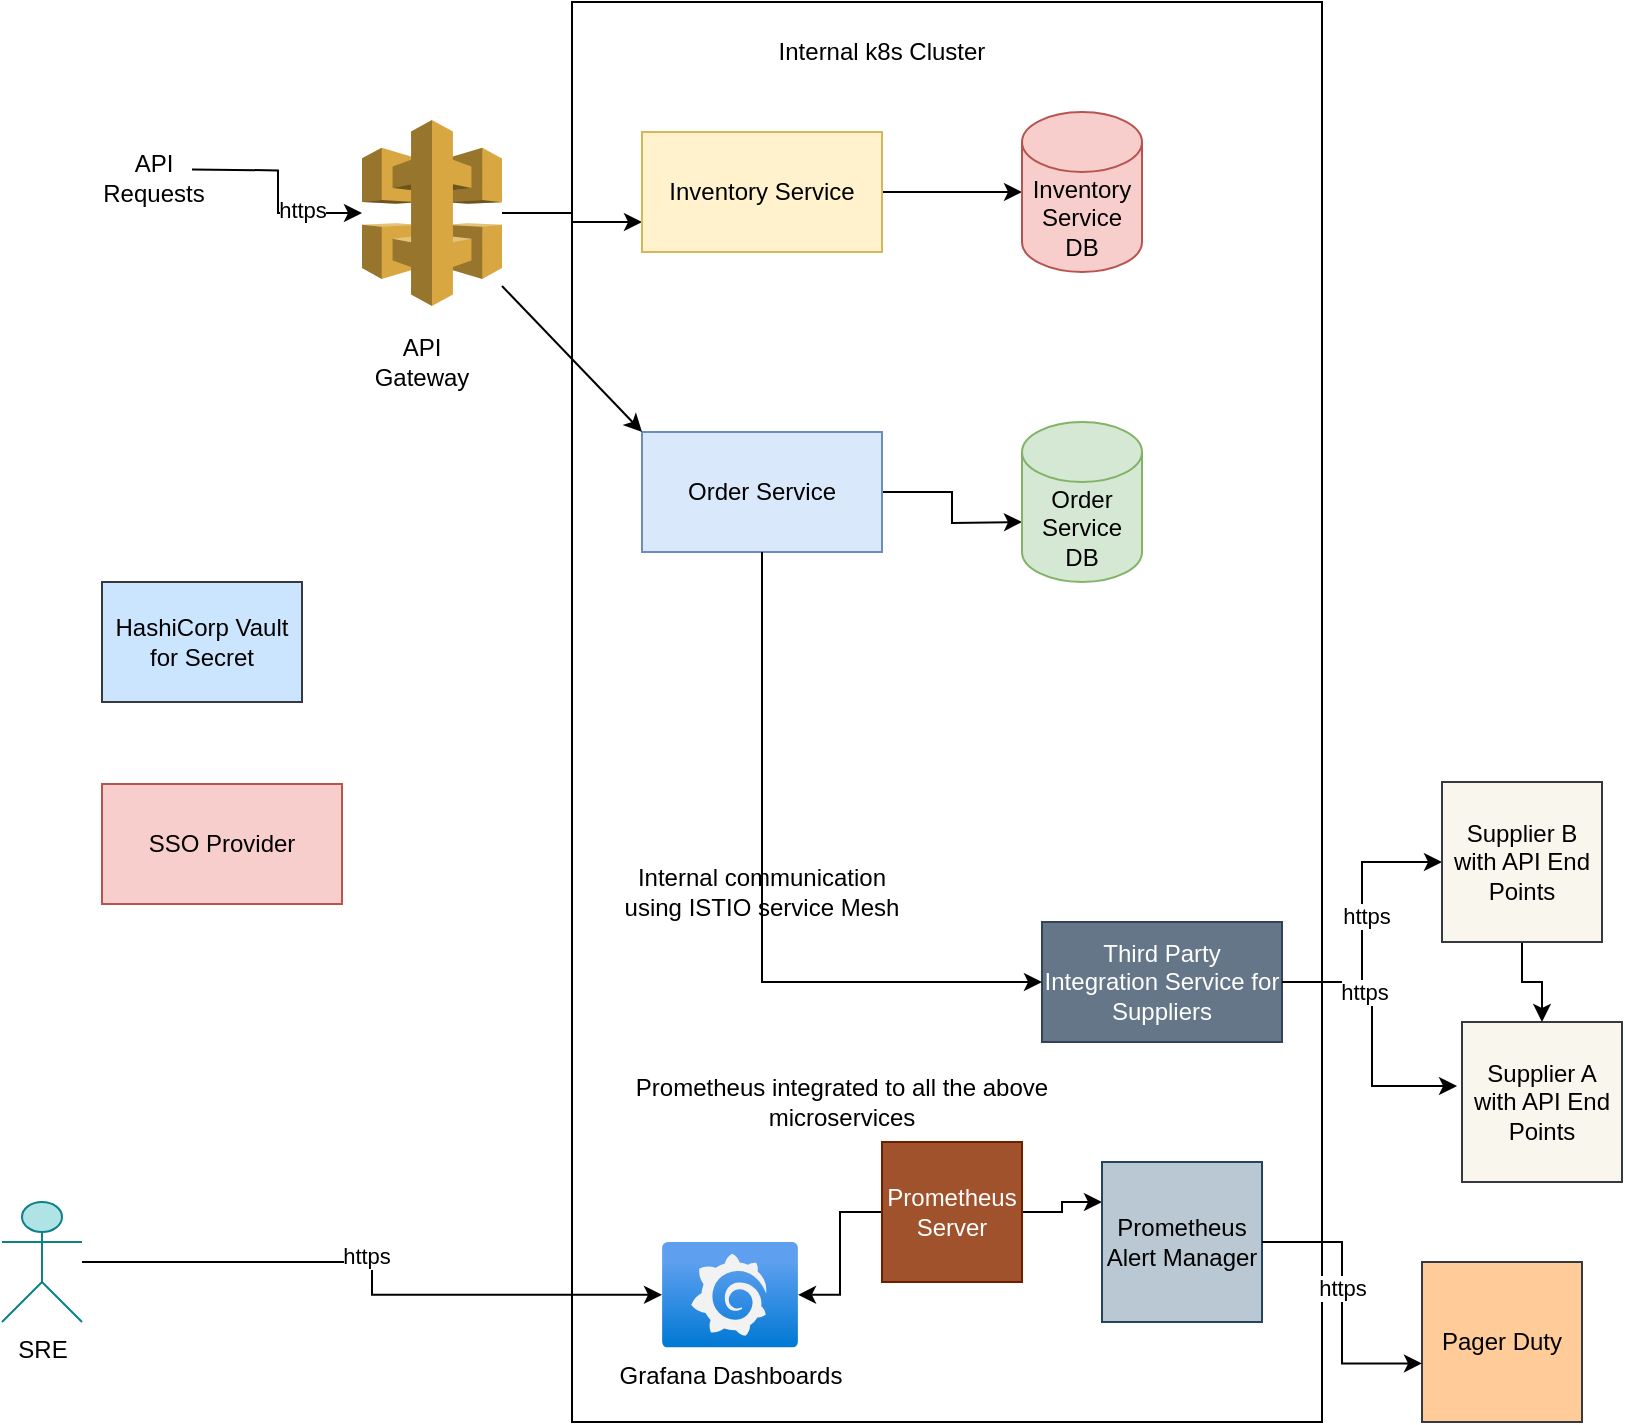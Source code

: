 <mxfile version="24.6.5" type="device">
  <diagram name="Page-1" id="Sq121gSdI1eaLHF-yedV">
    <mxGraphModel dx="1730" dy="434" grid="1" gridSize="10" guides="1" tooltips="1" connect="1" arrows="1" fold="1" page="1" pageScale="1" pageWidth="850" pageHeight="1100" background="#ffffff" math="0" shadow="0">
      <root>
        <mxCell id="0" />
        <mxCell id="1" parent="0" />
        <mxCell id="BBSbf0idhuolhISf7z3k-26" value="" style="rounded=0;whiteSpace=wrap;html=1;" parent="1" vertex="1">
          <mxGeometry x="-545" width="375" height="710" as="geometry" />
        </mxCell>
        <mxCell id="BBSbf0idhuolhISf7z3k-48" style="edgeStyle=orthogonalEdgeStyle;rounded=0;orthogonalLoop=1;jettySize=auto;html=1;" parent="1" target="BBSbf0idhuolhISf7z3k-7" edge="1">
          <mxGeometry relative="1" as="geometry">
            <mxPoint x="-735" y="83.7" as="sourcePoint" />
          </mxGeometry>
        </mxCell>
        <mxCell id="BBSbf0idhuolhISf7z3k-61" value="https" style="edgeLabel;html=1;align=center;verticalAlign=middle;resizable=0;points=[];" parent="BBSbf0idhuolhISf7z3k-48" vertex="1" connectable="0">
          <mxGeometry x="0.415" y="2" relative="1" as="geometry">
            <mxPoint x="1" as="offset" />
          </mxGeometry>
        </mxCell>
        <mxCell id="BBSbf0idhuolhISf7z3k-5" value="API Requests" style="text;html=1;align=center;verticalAlign=middle;whiteSpace=wrap;rounded=0;" parent="1" vertex="1">
          <mxGeometry x="-784" y="73" width="60" height="30" as="geometry" />
        </mxCell>
        <mxCell id="BBSbf0idhuolhISf7z3k-47" style="edgeStyle=orthogonalEdgeStyle;rounded=0;orthogonalLoop=1;jettySize=auto;html=1;entryX=0;entryY=0.75;entryDx=0;entryDy=0;" parent="1" source="BBSbf0idhuolhISf7z3k-7" target="BBSbf0idhuolhISf7z3k-9" edge="1">
          <mxGeometry relative="1" as="geometry" />
        </mxCell>
        <mxCell id="BBSbf0idhuolhISf7z3k-7" value="" style="outlineConnect=0;dashed=0;verticalLabelPosition=bottom;verticalAlign=top;align=center;html=1;shape=mxgraph.aws3.api_gateway;fillColor=#D9A741;gradientColor=none;" parent="1" vertex="1">
          <mxGeometry x="-650" y="59" width="70" height="93" as="geometry" />
        </mxCell>
        <mxCell id="BBSbf0idhuolhISf7z3k-8" value="API Gateway" style="text;html=1;align=center;verticalAlign=middle;whiteSpace=wrap;rounded=0;" parent="1" vertex="1">
          <mxGeometry x="-650" y="165" width="60" height="30" as="geometry" />
        </mxCell>
        <mxCell id="BBSbf0idhuolhISf7z3k-45" style="edgeStyle=orthogonalEdgeStyle;rounded=0;orthogonalLoop=1;jettySize=auto;html=1;" parent="1" source="BBSbf0idhuolhISf7z3k-9" edge="1">
          <mxGeometry relative="1" as="geometry">
            <mxPoint x="-320" y="95" as="targetPoint" />
          </mxGeometry>
        </mxCell>
        <mxCell id="BBSbf0idhuolhISf7z3k-9" value="Inventory Service" style="rounded=0;whiteSpace=wrap;html=1;fillColor=#fff2cc;strokeColor=#d6b656;" parent="1" vertex="1">
          <mxGeometry x="-510" y="65" width="120" height="60" as="geometry" />
        </mxCell>
        <mxCell id="BBSbf0idhuolhISf7z3k-52" style="edgeStyle=orthogonalEdgeStyle;rounded=0;orthogonalLoop=1;jettySize=auto;html=1;entryX=0;entryY=0.75;entryDx=0;entryDy=0;" parent="1" source="BBSbf0idhuolhISf7z3k-18" edge="1">
          <mxGeometry relative="1" as="geometry">
            <mxPoint x="-320" y="260" as="targetPoint" />
          </mxGeometry>
        </mxCell>
        <mxCell id="BBSbf0idhuolhISf7z3k-18" value="Order Service" style="rounded=0;whiteSpace=wrap;html=1;fillColor=#dae8fc;strokeColor=#6c8ebf;" parent="1" vertex="1">
          <mxGeometry x="-510" y="215" width="120" height="60" as="geometry" />
        </mxCell>
        <mxCell id="hgsTW5Jj8APA9lE1k1JQ-5" style="edgeStyle=orthogonalEdgeStyle;rounded=0;orthogonalLoop=1;jettySize=auto;html=1;" edge="1" parent="1" source="BBSbf0idhuolhISf7z3k-22" target="hgsTW5Jj8APA9lE1k1JQ-4">
          <mxGeometry relative="1" as="geometry" />
        </mxCell>
        <mxCell id="hgsTW5Jj8APA9lE1k1JQ-7" value="https" style="edgeLabel;html=1;align=center;verticalAlign=middle;resizable=0;points=[];" vertex="1" connectable="0" parent="hgsTW5Jj8APA9lE1k1JQ-5">
          <mxGeometry x="0.043" y="-2" relative="1" as="geometry">
            <mxPoint as="offset" />
          </mxGeometry>
        </mxCell>
        <mxCell id="BBSbf0idhuolhISf7z3k-22" value="Third Party Integration Service for Suppliers" style="rounded=0;whiteSpace=wrap;html=1;fillColor=#647687;fontColor=#ffffff;strokeColor=#314354;" parent="1" vertex="1">
          <mxGeometry x="-310" y="460" width="120" height="60" as="geometry" />
        </mxCell>
        <mxCell id="BBSbf0idhuolhISf7z3k-23" value="Supplier A with API End Points" style="whiteSpace=wrap;html=1;aspect=fixed;fillColor=#f9f7ed;strokeColor=#36393d;" parent="1" vertex="1">
          <mxGeometry x="-100" y="510" width="80" height="80" as="geometry" />
        </mxCell>
        <mxCell id="BBSbf0idhuolhISf7z3k-27" value="Internal k8s Cluster" style="text;html=1;align=center;verticalAlign=middle;whiteSpace=wrap;rounded=0;" parent="1" vertex="1">
          <mxGeometry x="-490" y="10" width="200" height="30" as="geometry" />
        </mxCell>
        <mxCell id="BBSbf0idhuolhISf7z3k-28" value="Internal communication using ISTIO service Mesh" style="text;html=1;align=center;verticalAlign=middle;whiteSpace=wrap;rounded=0;" parent="1" vertex="1">
          <mxGeometry x="-520" y="430" width="140" height="30" as="geometry" />
        </mxCell>
        <mxCell id="BBSbf0idhuolhISf7z3k-29" value="Grafana Dashboards" style="image;aspect=fixed;html=1;points=[];align=center;fontSize=12;image=img/lib/azure2/other/Grafana.svg;" parent="1" vertex="1">
          <mxGeometry x="-500" y="620" width="68" height="52.8" as="geometry" />
        </mxCell>
        <mxCell id="BBSbf0idhuolhISf7z3k-37" style="edgeStyle=orthogonalEdgeStyle;rounded=0;orthogonalLoop=1;jettySize=auto;html=1;entryX=0;entryY=0.25;entryDx=0;entryDy=0;" parent="1" source="BBSbf0idhuolhISf7z3k-30" target="BBSbf0idhuolhISf7z3k-35" edge="1">
          <mxGeometry relative="1" as="geometry" />
        </mxCell>
        <mxCell id="BBSbf0idhuolhISf7z3k-55" style="edgeStyle=orthogonalEdgeStyle;rounded=0;orthogonalLoop=1;jettySize=auto;html=1;" parent="1" source="BBSbf0idhuolhISf7z3k-30" target="BBSbf0idhuolhISf7z3k-29" edge="1">
          <mxGeometry relative="1" as="geometry" />
        </mxCell>
        <mxCell id="BBSbf0idhuolhISf7z3k-30" value="Prometheus Server" style="whiteSpace=wrap;html=1;aspect=fixed;fillColor=#a0522d;fontColor=#ffffff;strokeColor=#6D1F00;" parent="1" vertex="1">
          <mxGeometry x="-390" y="570" width="70" height="70" as="geometry" />
        </mxCell>
        <mxCell id="BBSbf0idhuolhISf7z3k-33" value="Pager Duty" style="whiteSpace=wrap;html=1;aspect=fixed;fillColor=#ffcc99;strokeColor=#36393d;" parent="1" vertex="1">
          <mxGeometry x="-120" y="630" width="80" height="80" as="geometry" />
        </mxCell>
        <mxCell id="BBSbf0idhuolhISf7z3k-35" value="Prometheus Alert Manager" style="whiteSpace=wrap;html=1;aspect=fixed;fillColor=#bac8d3;strokeColor=#23445d;" parent="1" vertex="1">
          <mxGeometry x="-280" y="580" width="80" height="80" as="geometry" />
        </mxCell>
        <mxCell id="BBSbf0idhuolhISf7z3k-36" style="edgeStyle=orthogonalEdgeStyle;rounded=0;orthogonalLoop=1;jettySize=auto;html=1;entryX=0;entryY=0.634;entryDx=0;entryDy=0;entryPerimeter=0;" parent="1" source="BBSbf0idhuolhISf7z3k-35" target="BBSbf0idhuolhISf7z3k-33" edge="1">
          <mxGeometry relative="1" as="geometry" />
        </mxCell>
        <mxCell id="BBSbf0idhuolhISf7z3k-68" value="https" style="edgeLabel;html=1;align=center;verticalAlign=middle;resizable=0;points=[];" parent="BBSbf0idhuolhISf7z3k-36" vertex="1" connectable="0">
          <mxGeometry x="-0.101" relative="1" as="geometry">
            <mxPoint as="offset" />
          </mxGeometry>
        </mxCell>
        <mxCell id="BBSbf0idhuolhISf7z3k-38" style="edgeStyle=orthogonalEdgeStyle;rounded=0;orthogonalLoop=1;jettySize=auto;html=1;entryX=-0.031;entryY=0.4;entryDx=0;entryDy=0;entryPerimeter=0;" parent="1" source="BBSbf0idhuolhISf7z3k-22" target="BBSbf0idhuolhISf7z3k-23" edge="1">
          <mxGeometry relative="1" as="geometry" />
        </mxCell>
        <mxCell id="BBSbf0idhuolhISf7z3k-67" value="https" style="edgeLabel;html=1;align=center;verticalAlign=middle;resizable=0;points=[];" parent="BBSbf0idhuolhISf7z3k-38" vertex="1" connectable="0">
          <mxGeometry x="-0.29" y="-4" relative="1" as="geometry">
            <mxPoint as="offset" />
          </mxGeometry>
        </mxCell>
        <mxCell id="BBSbf0idhuolhISf7z3k-49" value="" style="endArrow=classic;html=1;rounded=0;entryX=0;entryY=0;entryDx=0;entryDy=0;" parent="1" source="BBSbf0idhuolhISf7z3k-7" target="BBSbf0idhuolhISf7z3k-18" edge="1">
          <mxGeometry width="50" height="50" relative="1" as="geometry">
            <mxPoint x="-530" y="280" as="sourcePoint" />
            <mxPoint x="-480" y="230" as="targetPoint" />
          </mxGeometry>
        </mxCell>
        <mxCell id="BBSbf0idhuolhISf7z3k-54" value="" style="endArrow=classic;html=1;rounded=0;" parent="1" source="BBSbf0idhuolhISf7z3k-18" target="BBSbf0idhuolhISf7z3k-22" edge="1">
          <mxGeometry width="50" height="50" relative="1" as="geometry">
            <mxPoint x="-530" y="410" as="sourcePoint" />
            <mxPoint x="-480" y="360" as="targetPoint" />
            <Array as="points">
              <mxPoint x="-450" y="490" />
            </Array>
          </mxGeometry>
        </mxCell>
        <mxCell id="BBSbf0idhuolhISf7z3k-56" value="Prometheus integrated to all the above microservices" style="text;html=1;align=center;verticalAlign=middle;whiteSpace=wrap;rounded=0;" parent="1" vertex="1">
          <mxGeometry x="-520" y="535" width="220" height="30" as="geometry" />
        </mxCell>
        <mxCell id="BBSbf0idhuolhISf7z3k-59" style="edgeStyle=orthogonalEdgeStyle;rounded=0;orthogonalLoop=1;jettySize=auto;html=1;" parent="1" source="BBSbf0idhuolhISf7z3k-57" target="BBSbf0idhuolhISf7z3k-29" edge="1">
          <mxGeometry relative="1" as="geometry" />
        </mxCell>
        <mxCell id="BBSbf0idhuolhISf7z3k-60" value="https" style="edgeLabel;html=1;align=center;verticalAlign=middle;resizable=0;points=[];" parent="BBSbf0idhuolhISf7z3k-59" vertex="1" connectable="0">
          <mxGeometry x="-0.078" y="3" relative="1" as="geometry">
            <mxPoint as="offset" />
          </mxGeometry>
        </mxCell>
        <mxCell id="BBSbf0idhuolhISf7z3k-57" value="SRE" style="shape=umlActor;verticalLabelPosition=bottom;verticalAlign=top;html=1;outlineConnect=0;fillColor=#b0e3e6;strokeColor=#0e8088;" parent="1" vertex="1">
          <mxGeometry x="-830" y="600" width="40" height="60" as="geometry" />
        </mxCell>
        <mxCell id="BBSbf0idhuolhISf7z3k-69" value="SSO Provider" style="rounded=0;whiteSpace=wrap;html=1;fillColor=#f8cecc;strokeColor=#b85450;" parent="1" vertex="1">
          <mxGeometry x="-780" y="391" width="120" height="60" as="geometry" />
        </mxCell>
        <mxCell id="BBSbf0idhuolhISf7z3k-70" value="HashiCorp Vault for Secret" style="rounded=0;whiteSpace=wrap;html=1;fillColor=#cce5ff;strokeColor=#36393d;" parent="1" vertex="1">
          <mxGeometry x="-780" y="290" width="100" height="60" as="geometry" />
        </mxCell>
        <mxCell id="hgsTW5Jj8APA9lE1k1JQ-2" value="Inventory Service DB" style="shape=cylinder3;whiteSpace=wrap;html=1;boundedLbl=1;backgroundOutline=1;size=15;fillColor=#f8cecc;strokeColor=#b85450;" vertex="1" parent="1">
          <mxGeometry x="-320" y="55" width="60" height="80" as="geometry" />
        </mxCell>
        <mxCell id="hgsTW5Jj8APA9lE1k1JQ-3" value="Order Service DB" style="shape=cylinder3;whiteSpace=wrap;html=1;boundedLbl=1;backgroundOutline=1;size=15;fillColor=#d5e8d4;strokeColor=#82b366;" vertex="1" parent="1">
          <mxGeometry x="-320" y="210" width="60" height="80" as="geometry" />
        </mxCell>
        <mxCell id="hgsTW5Jj8APA9lE1k1JQ-6" value="" style="edgeStyle=orthogonalEdgeStyle;rounded=0;orthogonalLoop=1;jettySize=auto;html=1;" edge="1" parent="1" source="hgsTW5Jj8APA9lE1k1JQ-4" target="BBSbf0idhuolhISf7z3k-23">
          <mxGeometry relative="1" as="geometry" />
        </mxCell>
        <mxCell id="hgsTW5Jj8APA9lE1k1JQ-4" value="Supplier B with API End Points" style="whiteSpace=wrap;html=1;aspect=fixed;fillColor=#f9f7ed;strokeColor=#36393d;" vertex="1" parent="1">
          <mxGeometry x="-110" y="390" width="80" height="80" as="geometry" />
        </mxCell>
      </root>
    </mxGraphModel>
  </diagram>
</mxfile>
